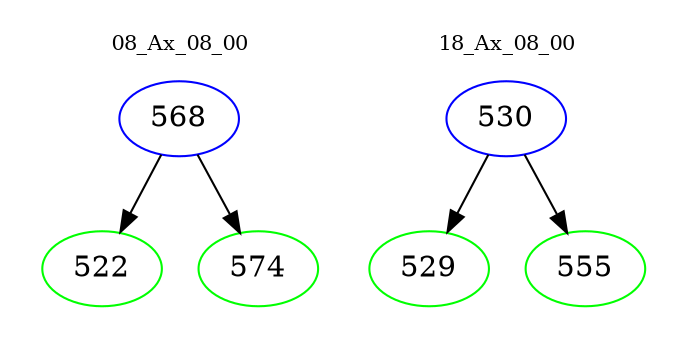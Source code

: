 digraph{
subgraph cluster_0 {
color = white
label = "08_Ax_08_00";
fontsize=10;
T0_568 [label="568", color="blue"]
T0_568 -> T0_522 [color="black"]
T0_522 [label="522", color="green"]
T0_568 -> T0_574 [color="black"]
T0_574 [label="574", color="green"]
}
subgraph cluster_1 {
color = white
label = "18_Ax_08_00";
fontsize=10;
T1_530 [label="530", color="blue"]
T1_530 -> T1_529 [color="black"]
T1_529 [label="529", color="green"]
T1_530 -> T1_555 [color="black"]
T1_555 [label="555", color="green"]
}
}
